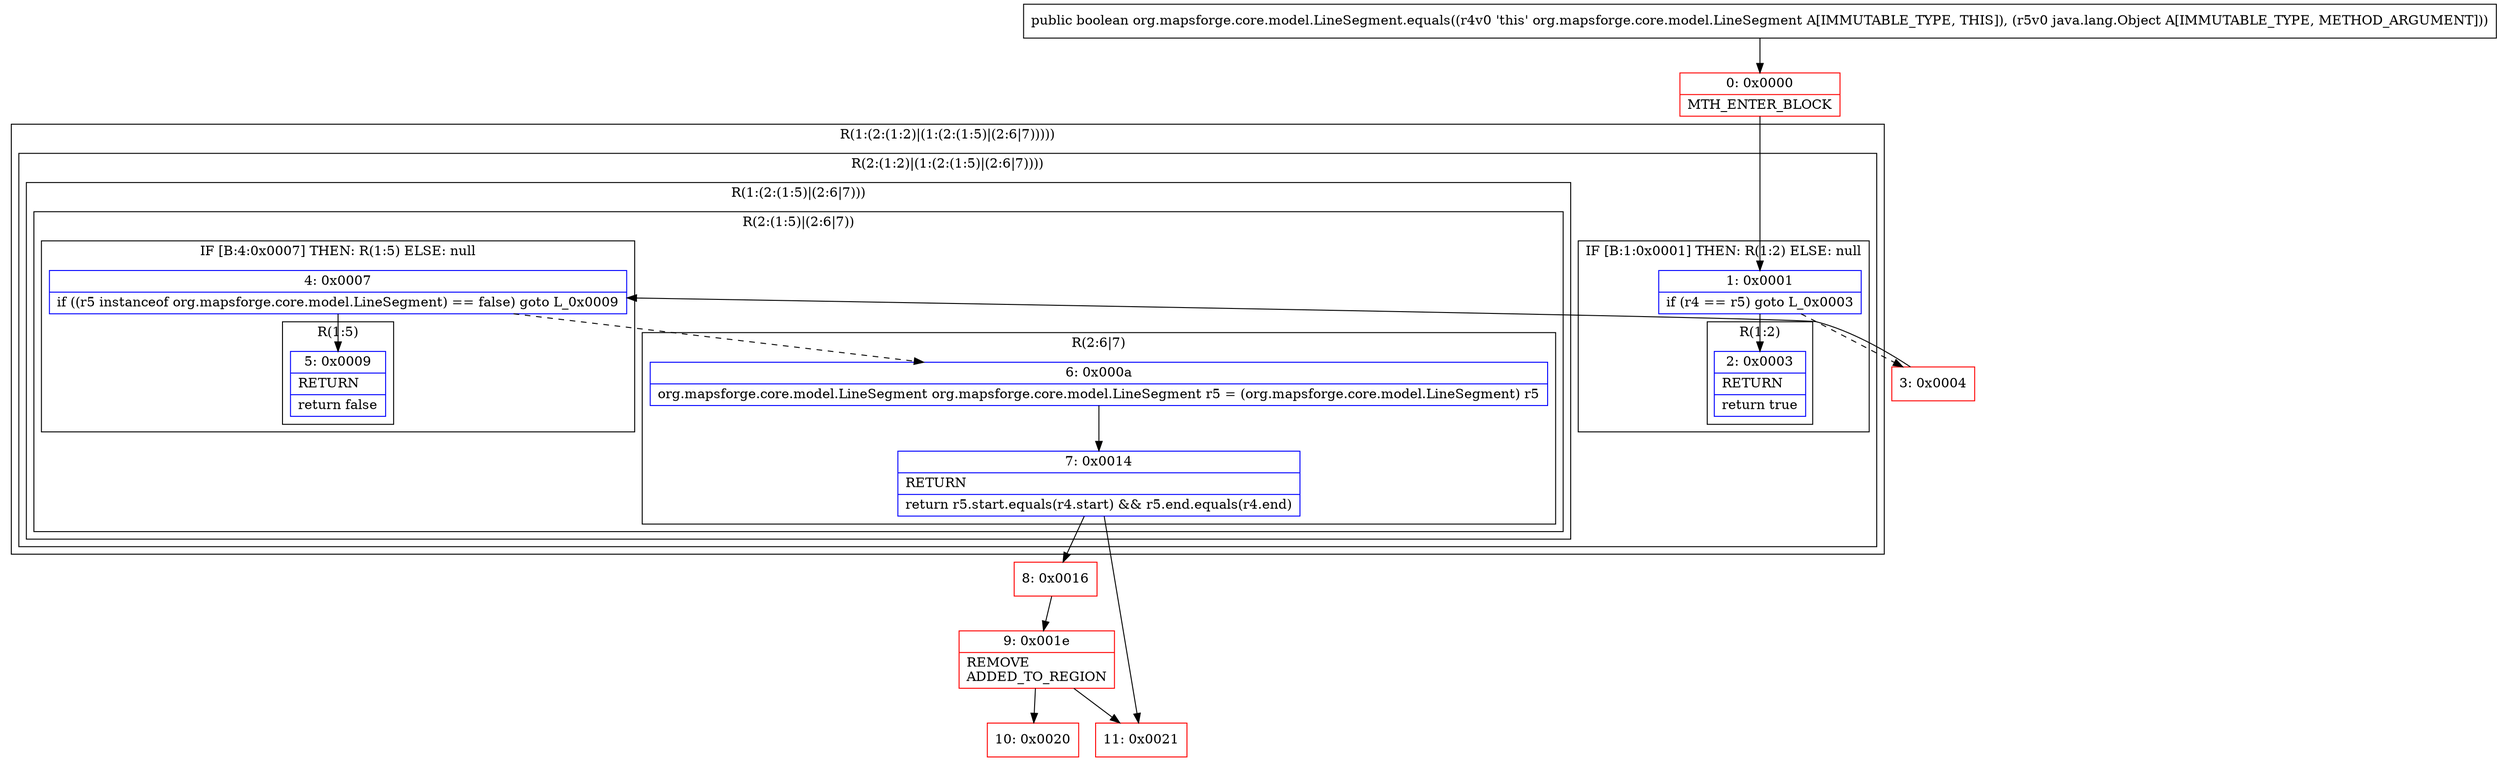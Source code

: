 digraph "CFG fororg.mapsforge.core.model.LineSegment.equals(Ljava\/lang\/Object;)Z" {
subgraph cluster_Region_1164877496 {
label = "R(1:(2:(1:2)|(1:(2:(1:5)|(2:6|7)))))";
node [shape=record,color=blue];
subgraph cluster_Region_855242231 {
label = "R(2:(1:2)|(1:(2:(1:5)|(2:6|7))))";
node [shape=record,color=blue];
subgraph cluster_IfRegion_2089584456 {
label = "IF [B:1:0x0001] THEN: R(1:2) ELSE: null";
node [shape=record,color=blue];
Node_1 [shape=record,label="{1\:\ 0x0001|if (r4 == r5) goto L_0x0003\l}"];
subgraph cluster_Region_1763658106 {
label = "R(1:2)";
node [shape=record,color=blue];
Node_2 [shape=record,label="{2\:\ 0x0003|RETURN\l|return true\l}"];
}
}
subgraph cluster_Region_1479901631 {
label = "R(1:(2:(1:5)|(2:6|7)))";
node [shape=record,color=blue];
subgraph cluster_Region_631144707 {
label = "R(2:(1:5)|(2:6|7))";
node [shape=record,color=blue];
subgraph cluster_IfRegion_1035007039 {
label = "IF [B:4:0x0007] THEN: R(1:5) ELSE: null";
node [shape=record,color=blue];
Node_4 [shape=record,label="{4\:\ 0x0007|if ((r5 instanceof org.mapsforge.core.model.LineSegment) == false) goto L_0x0009\l}"];
subgraph cluster_Region_779562602 {
label = "R(1:5)";
node [shape=record,color=blue];
Node_5 [shape=record,label="{5\:\ 0x0009|RETURN\l|return false\l}"];
}
}
subgraph cluster_Region_2059364626 {
label = "R(2:6|7)";
node [shape=record,color=blue];
Node_6 [shape=record,label="{6\:\ 0x000a|org.mapsforge.core.model.LineSegment org.mapsforge.core.model.LineSegment r5 = (org.mapsforge.core.model.LineSegment) r5\l}"];
Node_7 [shape=record,label="{7\:\ 0x0014|RETURN\l|return r5.start.equals(r4.start) && r5.end.equals(r4.end)\l}"];
}
}
}
}
}
Node_0 [shape=record,color=red,label="{0\:\ 0x0000|MTH_ENTER_BLOCK\l}"];
Node_3 [shape=record,color=red,label="{3\:\ 0x0004}"];
Node_8 [shape=record,color=red,label="{8\:\ 0x0016}"];
Node_9 [shape=record,color=red,label="{9\:\ 0x001e|REMOVE\lADDED_TO_REGION\l}"];
Node_10 [shape=record,color=red,label="{10\:\ 0x0020}"];
Node_11 [shape=record,color=red,label="{11\:\ 0x0021}"];
MethodNode[shape=record,label="{public boolean org.mapsforge.core.model.LineSegment.equals((r4v0 'this' org.mapsforge.core.model.LineSegment A[IMMUTABLE_TYPE, THIS]), (r5v0 java.lang.Object A[IMMUTABLE_TYPE, METHOD_ARGUMENT])) }"];
MethodNode -> Node_0;
Node_1 -> Node_2;
Node_1 -> Node_3[style=dashed];
Node_4 -> Node_5;
Node_4 -> Node_6[style=dashed];
Node_6 -> Node_7;
Node_7 -> Node_8;
Node_7 -> Node_11;
Node_0 -> Node_1;
Node_3 -> Node_4;
Node_8 -> Node_9;
Node_9 -> Node_10;
Node_9 -> Node_11;
}

